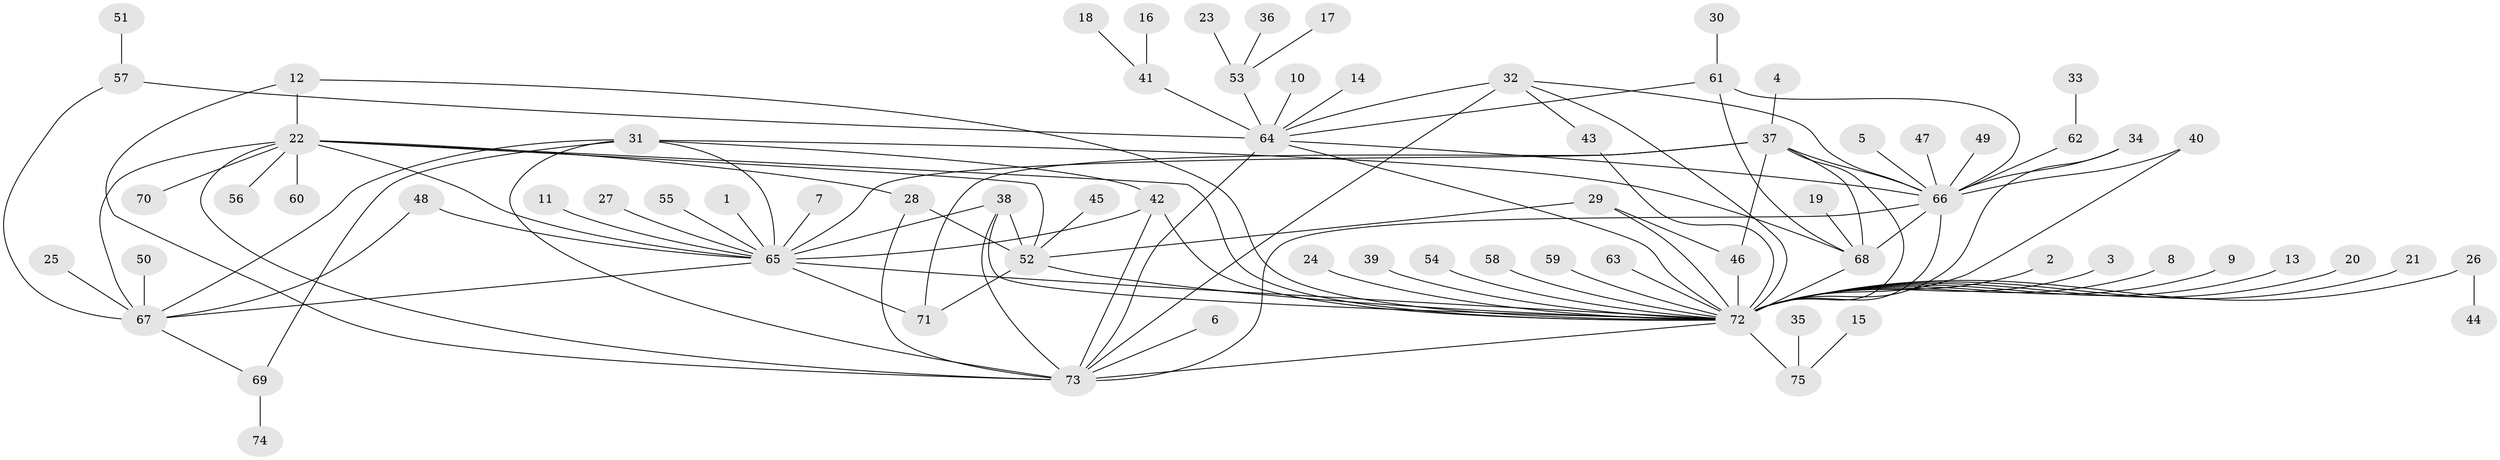 // original degree distribution, {13: 0.006896551724137931, 10: 0.006896551724137931, 17: 0.006896551724137931, 9: 0.027586206896551724, 19: 0.006896551724137931, 5: 0.04827586206896552, 4: 0.034482758620689655, 2: 0.18620689655172415, 34: 0.006896551724137931, 1: 0.5310344827586206, 3: 0.10344827586206896, 6: 0.034482758620689655}
// Generated by graph-tools (version 1.1) at 2025/49/03/09/25 03:49:47]
// undirected, 75 vertices, 114 edges
graph export_dot {
graph [start="1"]
  node [color=gray90,style=filled];
  1;
  2;
  3;
  4;
  5;
  6;
  7;
  8;
  9;
  10;
  11;
  12;
  13;
  14;
  15;
  16;
  17;
  18;
  19;
  20;
  21;
  22;
  23;
  24;
  25;
  26;
  27;
  28;
  29;
  30;
  31;
  32;
  33;
  34;
  35;
  36;
  37;
  38;
  39;
  40;
  41;
  42;
  43;
  44;
  45;
  46;
  47;
  48;
  49;
  50;
  51;
  52;
  53;
  54;
  55;
  56;
  57;
  58;
  59;
  60;
  61;
  62;
  63;
  64;
  65;
  66;
  67;
  68;
  69;
  70;
  71;
  72;
  73;
  74;
  75;
  1 -- 65 [weight=1.0];
  2 -- 72 [weight=1.0];
  3 -- 72 [weight=1.0];
  4 -- 37 [weight=1.0];
  5 -- 66 [weight=1.0];
  6 -- 73 [weight=1.0];
  7 -- 65 [weight=1.0];
  8 -- 72 [weight=1.0];
  9 -- 72 [weight=1.0];
  10 -- 64 [weight=1.0];
  11 -- 65 [weight=1.0];
  12 -- 22 [weight=1.0];
  12 -- 72 [weight=1.0];
  12 -- 73 [weight=1.0];
  13 -- 72 [weight=1.0];
  14 -- 64 [weight=1.0];
  15 -- 75 [weight=1.0];
  16 -- 41 [weight=1.0];
  17 -- 53 [weight=1.0];
  18 -- 41 [weight=1.0];
  19 -- 68 [weight=1.0];
  20 -- 72 [weight=1.0];
  21 -- 72 [weight=1.0];
  22 -- 28 [weight=1.0];
  22 -- 52 [weight=1.0];
  22 -- 56 [weight=1.0];
  22 -- 60 [weight=1.0];
  22 -- 65 [weight=1.0];
  22 -- 67 [weight=1.0];
  22 -- 70 [weight=1.0];
  22 -- 72 [weight=1.0];
  22 -- 73 [weight=1.0];
  23 -- 53 [weight=1.0];
  24 -- 72 [weight=1.0];
  25 -- 67 [weight=1.0];
  26 -- 44 [weight=1.0];
  26 -- 72 [weight=1.0];
  27 -- 65 [weight=1.0];
  28 -- 52 [weight=1.0];
  28 -- 73 [weight=2.0];
  29 -- 46 [weight=1.0];
  29 -- 52 [weight=1.0];
  29 -- 72 [weight=1.0];
  30 -- 61 [weight=1.0];
  31 -- 42 [weight=1.0];
  31 -- 65 [weight=1.0];
  31 -- 67 [weight=1.0];
  31 -- 68 [weight=1.0];
  31 -- 69 [weight=1.0];
  31 -- 73 [weight=1.0];
  32 -- 43 [weight=1.0];
  32 -- 64 [weight=1.0];
  32 -- 66 [weight=1.0];
  32 -- 72 [weight=1.0];
  32 -- 73 [weight=2.0];
  33 -- 62 [weight=1.0];
  34 -- 66 [weight=1.0];
  34 -- 72 [weight=1.0];
  35 -- 75 [weight=1.0];
  36 -- 53 [weight=1.0];
  37 -- 46 [weight=1.0];
  37 -- 65 [weight=1.0];
  37 -- 66 [weight=1.0];
  37 -- 68 [weight=3.0];
  37 -- 71 [weight=1.0];
  37 -- 72 [weight=1.0];
  38 -- 52 [weight=1.0];
  38 -- 65 [weight=2.0];
  38 -- 72 [weight=1.0];
  38 -- 73 [weight=1.0];
  39 -- 72 [weight=1.0];
  40 -- 66 [weight=1.0];
  40 -- 72 [weight=1.0];
  41 -- 64 [weight=1.0];
  42 -- 65 [weight=1.0];
  42 -- 72 [weight=1.0];
  42 -- 73 [weight=1.0];
  43 -- 72 [weight=1.0];
  45 -- 52 [weight=1.0];
  46 -- 72 [weight=1.0];
  47 -- 66 [weight=1.0];
  48 -- 65 [weight=1.0];
  48 -- 67 [weight=1.0];
  49 -- 66 [weight=1.0];
  50 -- 67 [weight=1.0];
  51 -- 57 [weight=1.0];
  52 -- 71 [weight=1.0];
  52 -- 72 [weight=1.0];
  53 -- 64 [weight=1.0];
  54 -- 72 [weight=1.0];
  55 -- 65 [weight=1.0];
  57 -- 64 [weight=1.0];
  57 -- 67 [weight=1.0];
  58 -- 72 [weight=1.0];
  59 -- 72 [weight=1.0];
  61 -- 64 [weight=1.0];
  61 -- 66 [weight=1.0];
  61 -- 68 [weight=1.0];
  62 -- 66 [weight=1.0];
  63 -- 72 [weight=1.0];
  64 -- 66 [weight=1.0];
  64 -- 72 [weight=1.0];
  64 -- 73 [weight=1.0];
  65 -- 67 [weight=1.0];
  65 -- 71 [weight=1.0];
  65 -- 72 [weight=1.0];
  66 -- 68 [weight=1.0];
  66 -- 72 [weight=1.0];
  66 -- 73 [weight=1.0];
  67 -- 69 [weight=1.0];
  68 -- 72 [weight=1.0];
  69 -- 74 [weight=1.0];
  72 -- 73 [weight=1.0];
  72 -- 75 [weight=1.0];
}
